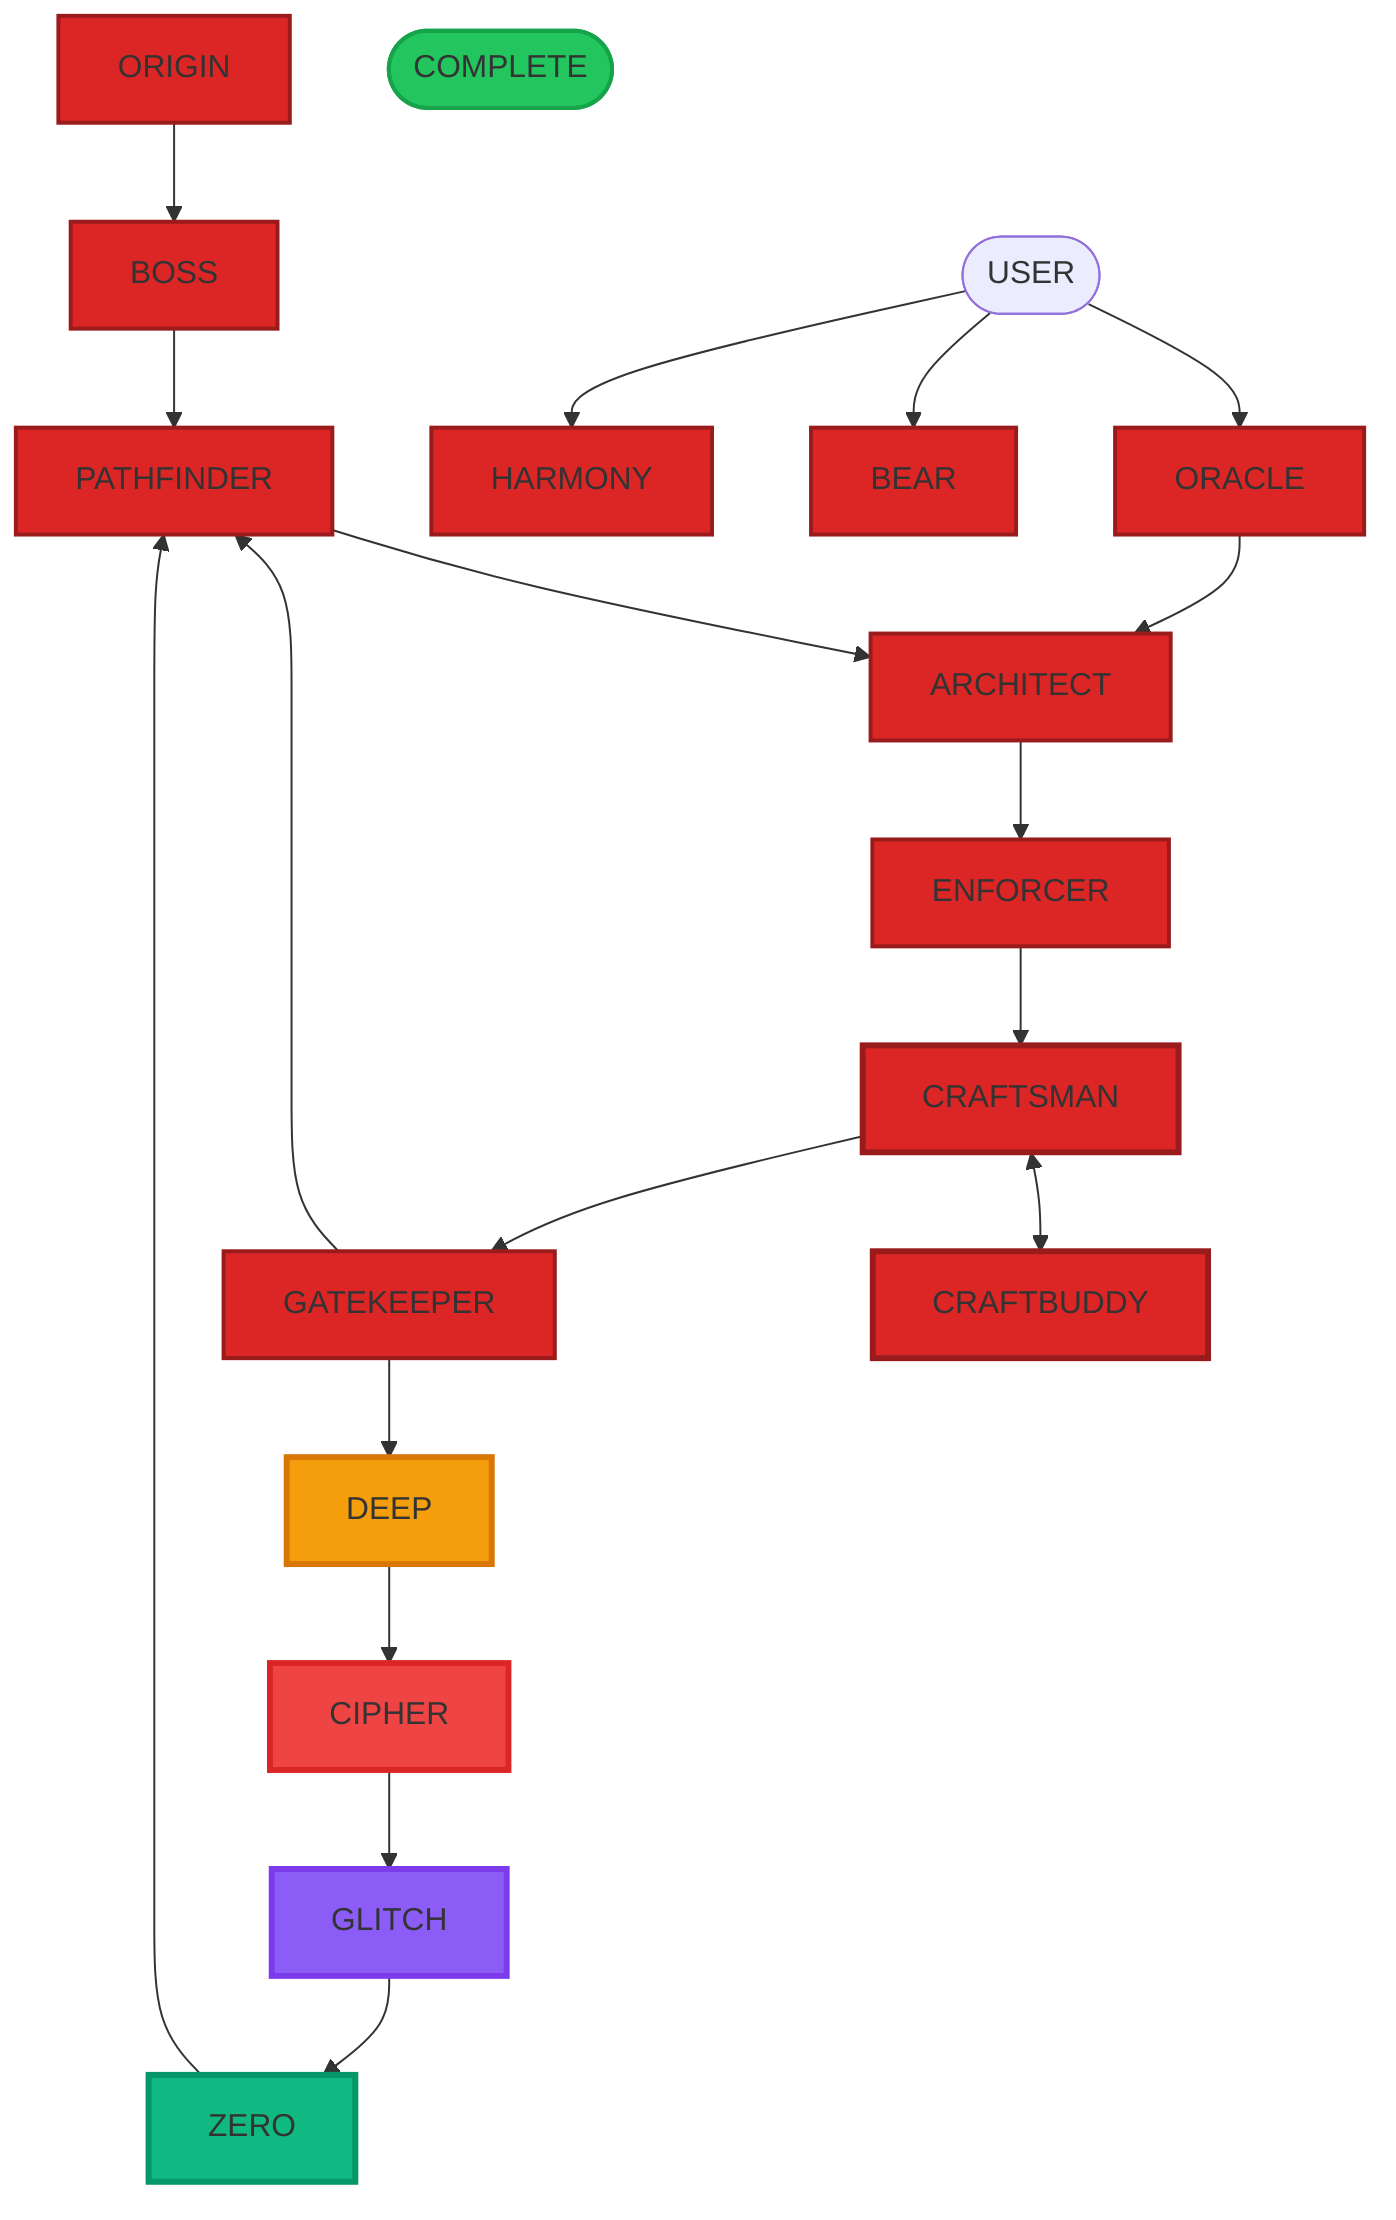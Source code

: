 flowchart TD
    %% PATROL Agent Flow - DevOps Security
    
    ORIGIN["ORIGIN"]
    BOSS["BOSS"]
    PATHFINDER["PATHFINDER"]
    ORACLE["ORACLE"]
    ARCHITECT["ARCHITECT"]
    ENFORCER["ENFORCER"]
    CRAFTSMAN["CRAFTSMAN"]
    CRAFTBUDDY["CRAFTBUDDY"]
    GATEKEEPER["GATEKEEPER"]
    DEEP["DEEP"]
    CIPHER["CIPHER"]
    GLITCH["GLITCH"]
    ZERO["ZERO"]
    BEAR["BEAR"]
    HARMONY["HARMONY"]
    USER(["USER"])
    COMPLETE(["COMPLETE"])

    ORIGIN --> BOSS
    USER --> ORACLE
    BOSS --> PATHFINDER
    PATHFINDER --> ARCHITECT
    ORACLE --> ARCHITECT
    ARCHITECT --> ENFORCER
    ENFORCER --> CRAFTSMAN
    CRAFTSMAN <--> CRAFTBUDDY
    CRAFTSMAN --> GATEKEEPER
    
    %% PATROL specific agents after GATEKEEPER
    GATEKEEPER --> PATHFINDER
    GATEKEEPER --> DEEP
    DEEP --> CIPHER
    CIPHER --> GLITCH
    GLITCH --> ZERO
    ZERO --> PATHFINDER
    USER --> BEAR
    USER --> HARMONY

    %% Styling
    classDef origin fill:#dc2626,stroke:#991b1b,stroke-width:2px
    classDef boss fill:#dc2626,stroke:#991b1b,stroke-width:2px
    classDef pathfinder fill:#dc2626,stroke:#991b1b,stroke-width:2px
    classDef oracle fill:#dc2626,stroke:#991b1b,stroke-width:2px
    classDef architect fill:#dc2626,stroke:#991b1b,stroke-width:2px
    classDef enforcer fill:#dc2626,stroke:#991b1b,stroke-width:2px
    classDef craftsman fill:#dc2626,stroke:#991b1b,stroke-width:3px
    classDef craftbuddy fill:#dc2626,stroke:#991b1b,stroke-width:3px
    classDef gatekeeper fill:#dc2626,stroke:#991b1b,stroke-width:2px
    classDef deep fill:#f59e0b,stroke:#d97706,stroke-width:3px
    classDef cipher fill:#ef4444,stroke:#dc2626,stroke-width:3px
    classDef glitch fill:#8b5cf6,stroke:#7c3aed,stroke-width:3px
    classDef zero fill:#10b981,stroke:#059669,stroke-width:3px
    classDef bear fill:#dc2626,stroke:#991b1b,stroke-width:2px
    classDef harmony fill:#dc2626,stroke:#991b1b,stroke-width:2px
    classDef complete fill:#22c55e,stroke:#16a34a,stroke-width:2px

    %% Apply Classes
    class ORIGIN origin
    class BOSS boss
    class PATHFINDER pathfinder
    class ORACLE oracle
    class ARCHITECT architect
    class ENFORCER enforcer
    class CRAFTSMAN craftsman
    class CRAFTBUDDY craftbuddy
    class GATEKEEPER gatekeeper
    class DEEP deep
    class CIPHER cipher
    class GLITCH glitch
    class ZERO zero
    class BEAR bear
    class HARMONY harmony
    class COMPLETE complete